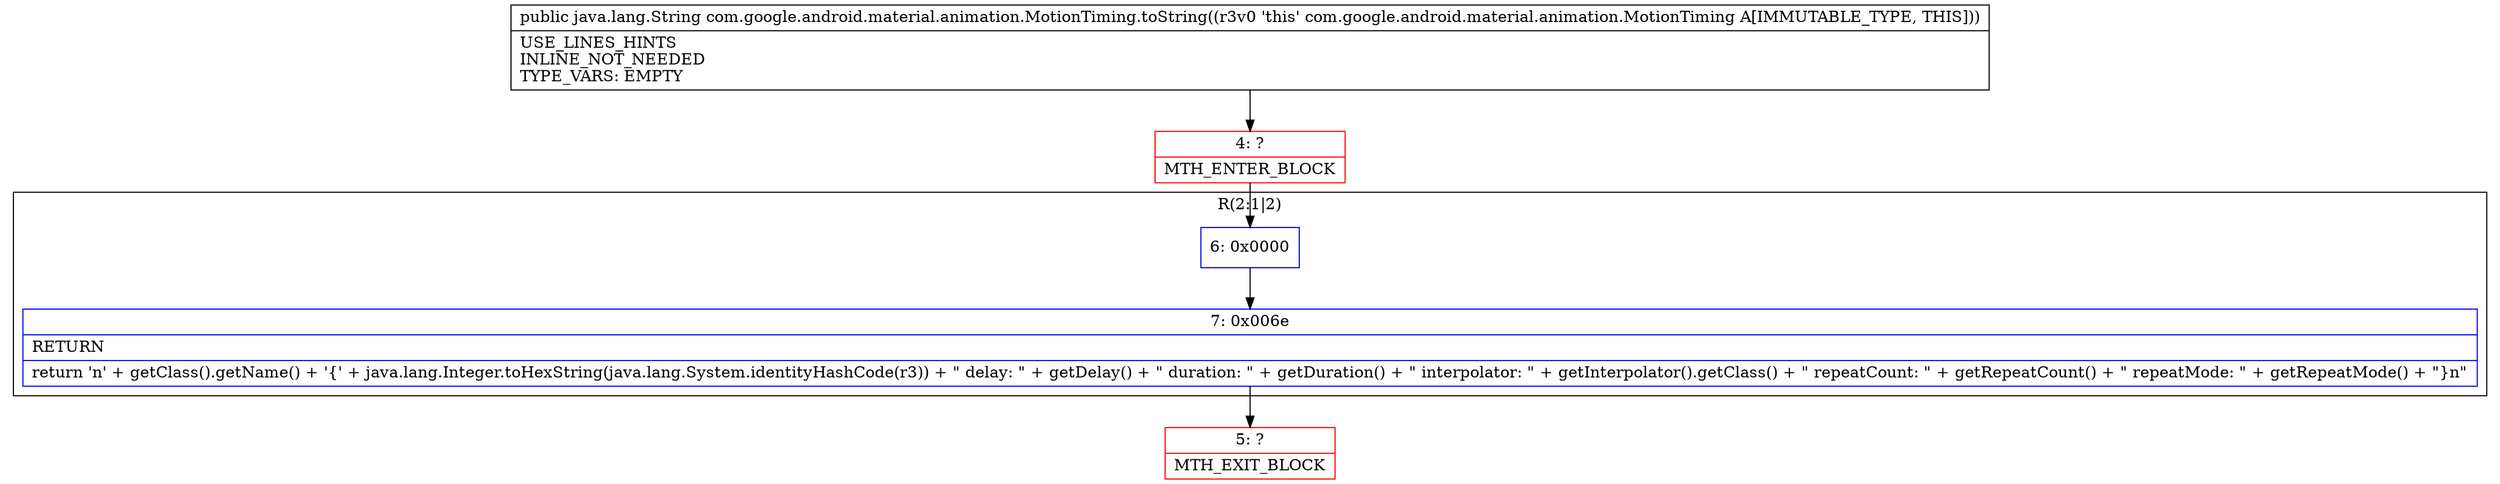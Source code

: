 digraph "CFG forcom.google.android.material.animation.MotionTiming.toString()Ljava\/lang\/String;" {
subgraph cluster_Region_2040583032 {
label = "R(2:1|2)";
node [shape=record,color=blue];
Node_6 [shape=record,label="{6\:\ 0x0000}"];
Node_7 [shape=record,label="{7\:\ 0x006e|RETURN\l|return 'n' + getClass().getName() + '\{' + java.lang.Integer.toHexString(java.lang.System.identityHashCode(r3)) + \" delay: \" + getDelay() + \" duration: \" + getDuration() + \" interpolator: \" + getInterpolator().getClass() + \" repeatCount: \" + getRepeatCount() + \" repeatMode: \" + getRepeatMode() + \"\}n\"\l}"];
}
Node_4 [shape=record,color=red,label="{4\:\ ?|MTH_ENTER_BLOCK\l}"];
Node_5 [shape=record,color=red,label="{5\:\ ?|MTH_EXIT_BLOCK\l}"];
MethodNode[shape=record,label="{public java.lang.String com.google.android.material.animation.MotionTiming.toString((r3v0 'this' com.google.android.material.animation.MotionTiming A[IMMUTABLE_TYPE, THIS]))  | USE_LINES_HINTS\lINLINE_NOT_NEEDED\lTYPE_VARS: EMPTY\l}"];
MethodNode -> Node_4;Node_6 -> Node_7;
Node_7 -> Node_5;
Node_4 -> Node_6;
}


